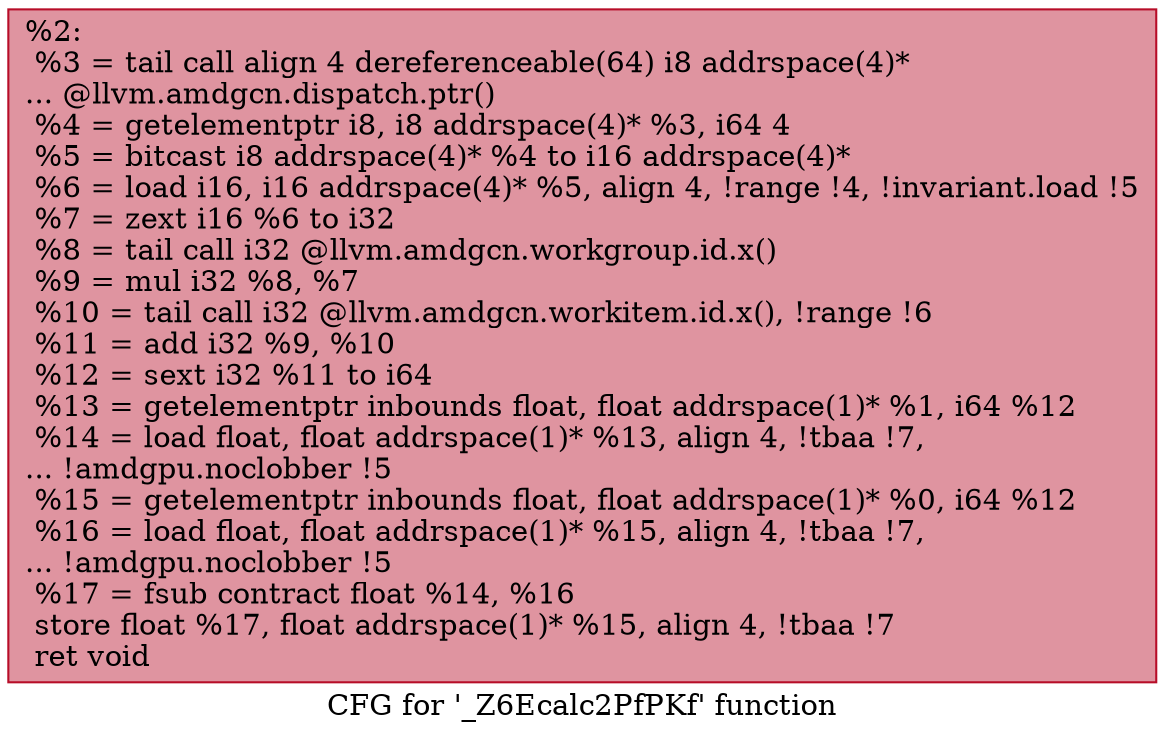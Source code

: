 digraph "CFG for '_Z6Ecalc2PfPKf' function" {
	label="CFG for '_Z6Ecalc2PfPKf' function";

	Node0x5412ee0 [shape=record,color="#b70d28ff", style=filled, fillcolor="#b70d2870",label="{%2:\l  %3 = tail call align 4 dereferenceable(64) i8 addrspace(4)*\l... @llvm.amdgcn.dispatch.ptr()\l  %4 = getelementptr i8, i8 addrspace(4)* %3, i64 4\l  %5 = bitcast i8 addrspace(4)* %4 to i16 addrspace(4)*\l  %6 = load i16, i16 addrspace(4)* %5, align 4, !range !4, !invariant.load !5\l  %7 = zext i16 %6 to i32\l  %8 = tail call i32 @llvm.amdgcn.workgroup.id.x()\l  %9 = mul i32 %8, %7\l  %10 = tail call i32 @llvm.amdgcn.workitem.id.x(), !range !6\l  %11 = add i32 %9, %10\l  %12 = sext i32 %11 to i64\l  %13 = getelementptr inbounds float, float addrspace(1)* %1, i64 %12\l  %14 = load float, float addrspace(1)* %13, align 4, !tbaa !7,\l... !amdgpu.noclobber !5\l  %15 = getelementptr inbounds float, float addrspace(1)* %0, i64 %12\l  %16 = load float, float addrspace(1)* %15, align 4, !tbaa !7,\l... !amdgpu.noclobber !5\l  %17 = fsub contract float %14, %16\l  store float %17, float addrspace(1)* %15, align 4, !tbaa !7\l  ret void\l}"];
}
